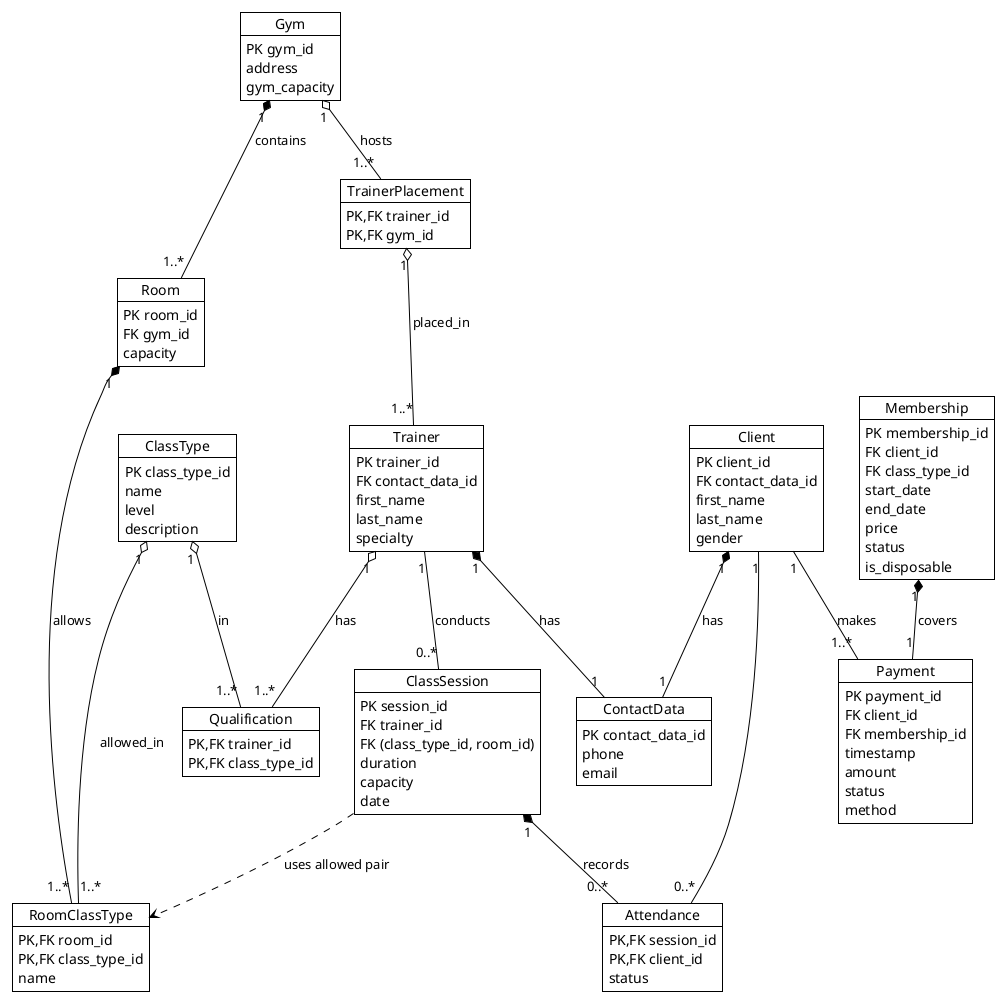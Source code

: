 @startuml

!theme plain

object Client {
PK client_id
FK contact_data_id
first_name
last_name
gender
}

object ContactData {
PK contact_data_id
phone
email
}

object Membership {
PK membership_id
FK client_id
FK class_type_id
start_date
end_date
price
status
is_disposable
}

object Payment {
PK payment_id
FK client_id
FK membership_id
timestamp
amount
status
method
}

object Trainer {
PK trainer_id
FK contact_data_id
first_name
last_name
specialty
}

object TrainerPlacement {
PK,FK trainer_id
PK,FK gym_id
}

object Gym {
PK gym_id
address
gym_capacity
}

object Qualification {
PK,FK trainer_id
PK,FK class_type_id
}

object Attendance {
PK,FK session_id
PK,FK client_id
status
}

object ClassType {
PK class_type_id
name
level
description
}

object Room {
PK room_id
FK gym_id
capacity
}

object RoomClassType {
PK,FK room_id
PK,FK class_type_id
name
}

object ClassSession {
PK session_id
FK trainer_id
FK (class_type_id, room_id)
duration
capacity
date
}

Membership "1" *-- "1" Payment : covers

Client "1" -- "1..*" Payment : makes

Client "1" *-- "1" ContactData : has

Trainer "1" *-- "1" ContactData : has

Trainer "1" o-- "1..*" Qualification : has
ClassType "1" o-- "1..*" Qualification : in

TrainerPlacement "1" o-- "1..*" Trainer : placed_in

Gym "1" o-- "1..*" TrainerPlacement : hosts

ClassSession "1" *-- "0..*" Attendance : records

Client "1" -- "0..*" Attendance

Trainer "1" -- "0..*" ClassSession : conducts

ClassSession ..> RoomClassType : uses allowed pair

Gym "1" *-- "1..*" Room : contains

Room "1" *-- "1..*" RoomClassType : allows
ClassType "1" o-- "1..*" RoomClassType : allowed_in

@enduml
